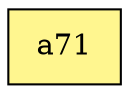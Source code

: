 digraph G {
rankdir=BT;ranksep="2.0";
"a71" [shape=record,fillcolor=khaki1,style=filled,label="{a71}"];
}